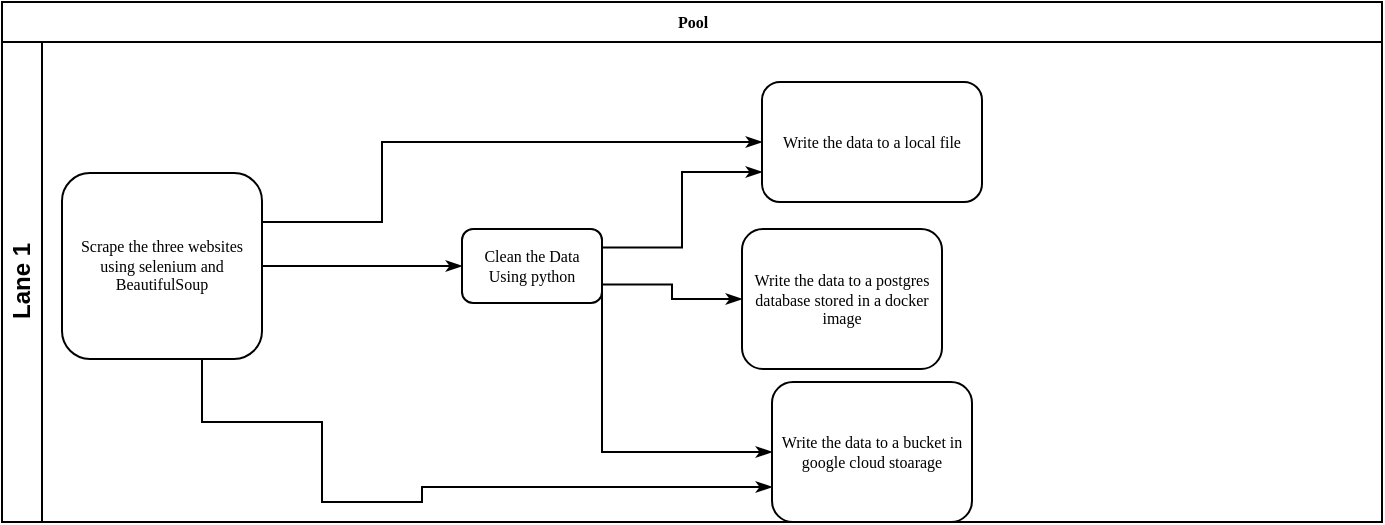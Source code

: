 <mxfile version="21.0.2" type="device"><diagram name="Page-1" id="c7488fd3-1785-93aa-aadb-54a6760d102a"><mxGraphModel dx="1387" dy="788" grid="1" gridSize="10" guides="1" tooltips="1" connect="1" arrows="1" fold="1" page="1" pageScale="1" pageWidth="1100" pageHeight="850" background="none" math="0" shadow="0"><root><mxCell id="0"/><mxCell id="1" parent="0"/><mxCell id="2b4e8129b02d487f-1" value="Pool" style="swimlane;html=1;childLayout=stackLayout;horizontal=1;startSize=20;horizontalStack=0;rounded=0;shadow=0;labelBackgroundColor=none;strokeWidth=1;fontFamily=Verdana;fontSize=8;align=center;" parent="1" vertex="1"><mxGeometry x="170" y="80" width="690" height="260" as="geometry"><mxRectangle x="170" y="80" width="60" height="20" as="alternateBounds"/></mxGeometry></mxCell><mxCell id="2b4e8129b02d487f-2" value="Lane 1" style="swimlane;html=1;startSize=20;horizontal=0;" parent="2b4e8129b02d487f-1" vertex="1"><mxGeometry y="20" width="690" height="240" as="geometry"><mxRectangle y="20" width="690" height="30" as="alternateBounds"/></mxGeometry></mxCell><mxCell id="2b4e8129b02d487f-6" value="Scrape the three websites using selenium and BeautifulSoup" style="rounded=1;whiteSpace=wrap;html=1;shadow=0;labelBackgroundColor=none;strokeWidth=1;fontFamily=Verdana;fontSize=8;align=center;" parent="2b4e8129b02d487f-2" vertex="1"><mxGeometry x="30" y="65.5" width="100" height="93" as="geometry"/></mxCell><mxCell id="2b4e8129b02d487f-7" value="Clean the Data Using python" style="rounded=1;whiteSpace=wrap;html=1;shadow=0;labelBackgroundColor=none;strokeWidth=1;fontFamily=Verdana;fontSize=8;align=center;" parent="2b4e8129b02d487f-2" vertex="1"><mxGeometry x="230" y="93.5" width="70" height="37" as="geometry"/></mxCell><mxCell id="2b4e8129b02d487f-9" value="Write the data to a postgres database stored in a docker image" style="rounded=1;whiteSpace=wrap;html=1;shadow=0;labelBackgroundColor=none;strokeWidth=1;fontFamily=Verdana;fontSize=8;align=center;" parent="2b4e8129b02d487f-2" vertex="1"><mxGeometry x="370" y="93.5" width="100" height="70" as="geometry"/></mxCell><mxCell id="2b4e8129b02d487f-24" style="edgeStyle=orthogonalEdgeStyle;rounded=0;html=1;labelBackgroundColor=none;startArrow=none;startFill=0;startSize=5;endArrow=classicThin;endFill=1;endSize=5;jettySize=auto;orthogonalLoop=1;strokeWidth=1;fontFamily=Verdana;fontSize=8;entryX=0;entryY=0.5;entryDx=0;entryDy=0;" parent="2b4e8129b02d487f-2" source="2b4e8129b02d487f-6" target="2b4e8129b02d487f-7" edge="1"><mxGeometry relative="1" as="geometry"/></mxCell><mxCell id="2b4e8129b02d487f-12" value="Write the data to a local file" style="rounded=1;whiteSpace=wrap;html=1;shadow=0;labelBackgroundColor=none;strokeWidth=1;fontFamily=Verdana;fontSize=8;align=center;" parent="2b4e8129b02d487f-2" vertex="1"><mxGeometry x="380" y="20" width="110" height="60" as="geometry"/></mxCell><mxCell id="2b4e8129b02d487f-33" style="edgeStyle=orthogonalEdgeStyle;rounded=0;html=1;labelBackgroundColor=none;startArrow=none;startFill=0;startSize=5;endArrow=classicThin;endFill=1;endSize=5;jettySize=auto;orthogonalLoop=1;strokeWidth=1;fontFamily=Verdana;fontSize=8;exitX=1;exitY=0.75;exitDx=0;exitDy=0;" parent="2b4e8129b02d487f-2" source="2b4e8129b02d487f-7" target="2b4e8129b02d487f-9" edge="1"><mxGeometry relative="1" as="geometry"><mxPoint x="440" y="225.5" as="sourcePoint"/></mxGeometry></mxCell><mxCell id="aQKluFTuHjeo9jOlZKX1-1" style="edgeStyle=orthogonalEdgeStyle;rounded=0;html=1;labelBackgroundColor=none;startArrow=none;startFill=0;startSize=5;endArrow=classicThin;endFill=1;endSize=5;jettySize=auto;orthogonalLoop=1;strokeWidth=1;fontFamily=Verdana;fontSize=8;exitX=1;exitY=0.25;exitDx=0;exitDy=0;entryX=0;entryY=0.5;entryDx=0;entryDy=0;" edge="1" parent="2b4e8129b02d487f-2" source="2b4e8129b02d487f-7" target="aQKluFTuHjeo9jOlZKX1-2"><mxGeometry relative="1" as="geometry"><mxPoint x="295" y="80" as="sourcePoint"/><mxPoint x="330" y="210" as="targetPoint"/><Array as="points"><mxPoint x="300" y="205"/></Array></mxGeometry></mxCell><mxCell id="aQKluFTuHjeo9jOlZKX1-2" value="Write the data to a bucket in google cloud stoarage" style="rounded=1;whiteSpace=wrap;html=1;shadow=0;labelBackgroundColor=none;strokeWidth=1;fontFamily=Verdana;fontSize=8;align=center;" vertex="1" parent="2b4e8129b02d487f-2"><mxGeometry x="385" y="170" width="100" height="70" as="geometry"/></mxCell><mxCell id="aQKluFTuHjeo9jOlZKX1-3" style="edgeStyle=orthogonalEdgeStyle;rounded=0;html=1;labelBackgroundColor=none;startArrow=none;startFill=0;startSize=5;endArrow=classicThin;endFill=1;endSize=5;jettySize=auto;orthogonalLoop=1;strokeWidth=1;fontFamily=Verdana;fontSize=8;entryX=0;entryY=0.5;entryDx=0;entryDy=0;exitX=1;exitY=0.75;exitDx=0;exitDy=0;" edge="1" parent="2b4e8129b02d487f-2" source="2b4e8129b02d487f-6" target="2b4e8129b02d487f-12"><mxGeometry relative="1" as="geometry"><mxPoint x="200" y="85" as="sourcePoint"/><mxPoint x="240" y="85" as="targetPoint"/><Array as="points"><mxPoint x="130" y="90"/><mxPoint x="190" y="90"/><mxPoint x="190" y="50"/></Array></mxGeometry></mxCell><mxCell id="aQKluFTuHjeo9jOlZKX1-5" style="edgeStyle=orthogonalEdgeStyle;rounded=0;html=1;labelBackgroundColor=none;startArrow=none;startFill=0;startSize=5;endArrow=classicThin;endFill=1;endSize=5;jettySize=auto;orthogonalLoop=1;strokeWidth=1;fontFamily=Verdana;fontSize=8;exitX=1;exitY=0.25;exitDx=0;exitDy=0;entryX=0;entryY=0.75;entryDx=0;entryDy=0;" edge="1" parent="2b4e8129b02d487f-2" source="2b4e8129b02d487f-7" target="2b4e8129b02d487f-12"><mxGeometry relative="1" as="geometry"><mxPoint x="310" y="131" as="sourcePoint"/><mxPoint x="380" y="139" as="targetPoint"/></mxGeometry></mxCell><mxCell id="aQKluFTuHjeo9jOlZKX1-6" style="edgeStyle=orthogonalEdgeStyle;rounded=0;html=1;labelBackgroundColor=none;startArrow=none;startFill=0;startSize=5;endArrow=classicThin;endFill=1;endSize=5;jettySize=auto;orthogonalLoop=1;strokeWidth=1;fontFamily=Verdana;fontSize=8;entryX=0;entryY=0.75;entryDx=0;entryDy=0;" edge="1" parent="2b4e8129b02d487f-2" source="2b4e8129b02d487f-6" target="aQKluFTuHjeo9jOlZKX1-2"><mxGeometry relative="1" as="geometry"><mxPoint x="100" y="235" as="sourcePoint"/><mxPoint x="210" y="180" as="targetPoint"/><Array as="points"><mxPoint x="100" y="190"/><mxPoint x="160" y="190"/><mxPoint x="160" y="230"/><mxPoint x="210" y="230"/><mxPoint x="210" y="223"/></Array></mxGeometry></mxCell></root></mxGraphModel></diagram></mxfile>